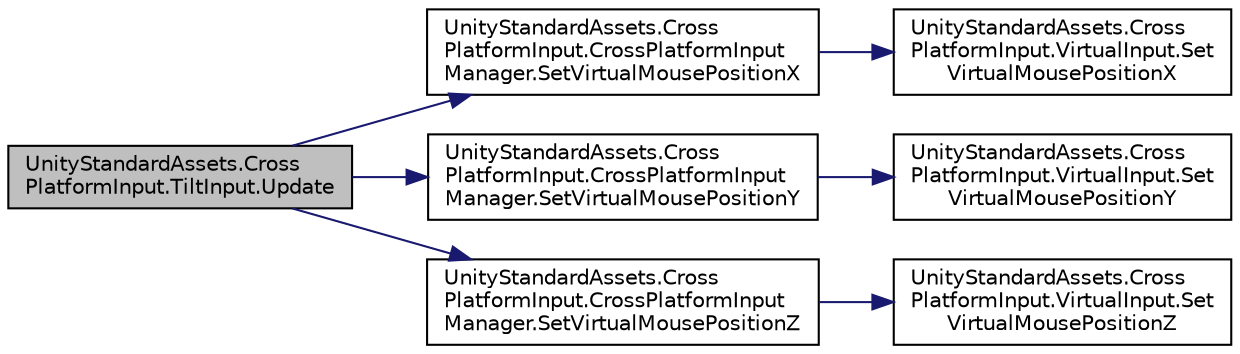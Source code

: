 digraph "UnityStandardAssets.CrossPlatformInput.TiltInput.Update"
{
 // LATEX_PDF_SIZE
  edge [fontname="Helvetica",fontsize="10",labelfontname="Helvetica",labelfontsize="10"];
  node [fontname="Helvetica",fontsize="10",shape=record];
  rankdir="LR";
  Node4 [label="UnityStandardAssets.Cross\lPlatformInput.TiltInput.Update",height=0.2,width=0.4,color="black", fillcolor="grey75", style="filled", fontcolor="black",tooltip=" "];
  Node4 -> Node5 [color="midnightblue",fontsize="10",style="solid",fontname="Helvetica"];
  Node5 [label="UnityStandardAssets.Cross\lPlatformInput.CrossPlatformInput\lManager.SetVirtualMousePositionX",height=0.2,width=0.4,color="black", fillcolor="white", style="filled",URL="$class_unity_standard_assets_1_1_cross_platform_input_1_1_cross_platform_input_manager.html#a6170d9de0c506b1d6a6215df7d4accee",tooltip=" "];
  Node5 -> Node6 [color="midnightblue",fontsize="10",style="solid",fontname="Helvetica"];
  Node6 [label="UnityStandardAssets.Cross\lPlatformInput.VirtualInput.Set\lVirtualMousePositionX",height=0.2,width=0.4,color="black", fillcolor="white", style="filled",URL="$class_unity_standard_assets_1_1_cross_platform_input_1_1_virtual_input.html#a7eec67e6da5890b0d14ec6e9f1adb43d",tooltip=" "];
  Node4 -> Node7 [color="midnightblue",fontsize="10",style="solid",fontname="Helvetica"];
  Node7 [label="UnityStandardAssets.Cross\lPlatformInput.CrossPlatformInput\lManager.SetVirtualMousePositionY",height=0.2,width=0.4,color="black", fillcolor="white", style="filled",URL="$class_unity_standard_assets_1_1_cross_platform_input_1_1_cross_platform_input_manager.html#a48f3e5dbfe6617a6dedcf49e8788162f",tooltip=" "];
  Node7 -> Node8 [color="midnightblue",fontsize="10",style="solid",fontname="Helvetica"];
  Node8 [label="UnityStandardAssets.Cross\lPlatformInput.VirtualInput.Set\lVirtualMousePositionY",height=0.2,width=0.4,color="black", fillcolor="white", style="filled",URL="$class_unity_standard_assets_1_1_cross_platform_input_1_1_virtual_input.html#acf54ec0ee9e7e54bb603538e49ff3d61",tooltip=" "];
  Node4 -> Node9 [color="midnightblue",fontsize="10",style="solid",fontname="Helvetica"];
  Node9 [label="UnityStandardAssets.Cross\lPlatformInput.CrossPlatformInput\lManager.SetVirtualMousePositionZ",height=0.2,width=0.4,color="black", fillcolor="white", style="filled",URL="$class_unity_standard_assets_1_1_cross_platform_input_1_1_cross_platform_input_manager.html#a94556375cf07502e86568bf9157a9f70",tooltip=" "];
  Node9 -> Node10 [color="midnightblue",fontsize="10",style="solid",fontname="Helvetica"];
  Node10 [label="UnityStandardAssets.Cross\lPlatformInput.VirtualInput.Set\lVirtualMousePositionZ",height=0.2,width=0.4,color="black", fillcolor="white", style="filled",URL="$class_unity_standard_assets_1_1_cross_platform_input_1_1_virtual_input.html#a2f5097b2d04f3af6db5a1bad128fbaa1",tooltip=" "];
}
